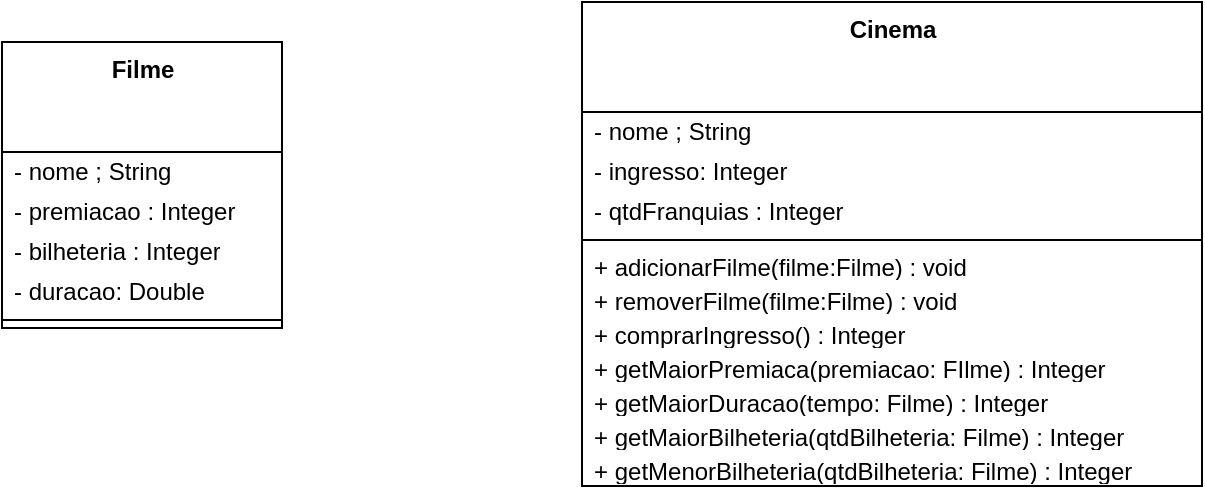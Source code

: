 <mxfile version="17.5.0" type="github">
  <diagram id="ThEkM9ORdjrjRPQTy-0T" name="Page-1">
    <mxGraphModel dx="868" dy="423" grid="1" gridSize="10" guides="1" tooltips="1" connect="1" arrows="1" fold="1" page="1" pageScale="1" pageWidth="827" pageHeight="1169" math="0" shadow="0">
      <root>
        <mxCell id="0" />
        <mxCell id="1" parent="0" />
        <mxCell id="_L86Ak9_L4mIosgFrrMa-2" value="&lt;b&gt;Filme&lt;/b&gt;" style="swimlane;fontStyle=0;align=center;verticalAlign=top;childLayout=stackLayout;horizontal=1;startSize=55;horizontalStack=0;resizeParent=1;resizeParentMax=0;resizeLast=0;collapsible=0;marginBottom=0;html=1;" vertex="1" parent="1">
          <mxGeometry x="80" y="100" width="140" height="143" as="geometry" />
        </mxCell>
        <mxCell id="_L86Ak9_L4mIosgFrrMa-3" value="- nome ; String" style="text;html=1;strokeColor=none;fillColor=none;align=left;verticalAlign=middle;spacingLeft=4;spacingRight=4;overflow=hidden;rotatable=0;points=[[0,0.5],[1,0.5]];portConstraint=eastwest;" vertex="1" parent="_L86Ak9_L4mIosgFrrMa-2">
          <mxGeometry y="55" width="140" height="20" as="geometry" />
        </mxCell>
        <mxCell id="_L86Ak9_L4mIosgFrrMa-4" value="- premiacao : Integer&lt;span style=&quot;white-space: pre&quot;&gt;	&lt;/span&gt;" style="text;html=1;strokeColor=none;fillColor=none;align=left;verticalAlign=middle;spacingLeft=4;spacingRight=4;overflow=hidden;rotatable=0;points=[[0,0.5],[1,0.5]];portConstraint=eastwest;" vertex="1" parent="_L86Ak9_L4mIosgFrrMa-2">
          <mxGeometry y="75" width="140" height="20" as="geometry" />
        </mxCell>
        <mxCell id="_L86Ak9_L4mIosgFrrMa-6" value="- bilheteria : Integer" style="text;html=1;strokeColor=none;fillColor=none;align=left;verticalAlign=middle;spacingLeft=4;spacingRight=4;overflow=hidden;rotatable=0;points=[[0,0.5],[1,0.5]];portConstraint=eastwest;" vertex="1" parent="_L86Ak9_L4mIosgFrrMa-2">
          <mxGeometry y="95" width="140" height="20" as="geometry" />
        </mxCell>
        <mxCell id="_L86Ak9_L4mIosgFrrMa-12" value="- duracao: Double" style="text;html=1;strokeColor=none;fillColor=none;align=left;verticalAlign=middle;spacingLeft=4;spacingRight=4;overflow=hidden;rotatable=0;points=[[0,0.5],[1,0.5]];portConstraint=eastwest;" vertex="1" parent="_L86Ak9_L4mIosgFrrMa-2">
          <mxGeometry y="115" width="140" height="20" as="geometry" />
        </mxCell>
        <mxCell id="_L86Ak9_L4mIosgFrrMa-7" value="" style="line;strokeWidth=1;fillColor=none;align=left;verticalAlign=middle;spacingTop=-1;spacingLeft=3;spacingRight=3;rotatable=0;labelPosition=right;points=[];portConstraint=eastwest;" vertex="1" parent="_L86Ak9_L4mIosgFrrMa-2">
          <mxGeometry y="135" width="140" height="8" as="geometry" />
        </mxCell>
        <mxCell id="_L86Ak9_L4mIosgFrrMa-13" value="&lt;b&gt;Cinema&lt;/b&gt;" style="swimlane;fontStyle=0;align=center;verticalAlign=top;childLayout=stackLayout;horizontal=1;startSize=55;horizontalStack=0;resizeParent=1;resizeParentMax=0;resizeLast=0;collapsible=0;marginBottom=0;html=1;" vertex="1" parent="1">
          <mxGeometry x="370" y="80" width="310" height="242" as="geometry" />
        </mxCell>
        <mxCell id="_L86Ak9_L4mIosgFrrMa-14" value="- nome ; String" style="text;html=1;strokeColor=none;fillColor=none;align=left;verticalAlign=middle;spacingLeft=4;spacingRight=4;overflow=hidden;rotatable=0;points=[[0,0.5],[1,0.5]];portConstraint=eastwest;" vertex="1" parent="_L86Ak9_L4mIosgFrrMa-13">
          <mxGeometry y="55" width="310" height="20" as="geometry" />
        </mxCell>
        <mxCell id="_L86Ak9_L4mIosgFrrMa-15" value="- ingresso: Integer&lt;span style=&quot;white-space: pre&quot;&gt;	&lt;/span&gt;" style="text;html=1;strokeColor=none;fillColor=none;align=left;verticalAlign=middle;spacingLeft=4;spacingRight=4;overflow=hidden;rotatable=0;points=[[0,0.5],[1,0.5]];portConstraint=eastwest;" vertex="1" parent="_L86Ak9_L4mIosgFrrMa-13">
          <mxGeometry y="75" width="310" height="20" as="geometry" />
        </mxCell>
        <mxCell id="_L86Ak9_L4mIosgFrrMa-16" value="- qtdFranquias : Integer" style="text;html=1;strokeColor=none;fillColor=none;align=left;verticalAlign=middle;spacingLeft=4;spacingRight=4;overflow=hidden;rotatable=0;points=[[0,0.5],[1,0.5]];portConstraint=eastwest;" vertex="1" parent="_L86Ak9_L4mIosgFrrMa-13">
          <mxGeometry y="95" width="310" height="20" as="geometry" />
        </mxCell>
        <mxCell id="_L86Ak9_L4mIosgFrrMa-19" value="" style="line;strokeWidth=1;fillColor=none;align=left;verticalAlign=middle;spacingTop=-1;spacingLeft=3;spacingRight=3;rotatable=0;labelPosition=right;points=[];portConstraint=eastwest;" vertex="1" parent="_L86Ak9_L4mIosgFrrMa-13">
          <mxGeometry y="115" width="310" height="8" as="geometry" />
        </mxCell>
        <mxCell id="_L86Ak9_L4mIosgFrrMa-21" value="+ adicionarFilme(filme:Filme) : void" style="text;html=1;strokeColor=none;fillColor=none;align=left;verticalAlign=middle;spacingLeft=4;spacingRight=4;overflow=hidden;rotatable=0;points=[[0,0.5],[1,0.5]];portConstraint=eastwest;" vertex="1" parent="_L86Ak9_L4mIosgFrrMa-13">
          <mxGeometry y="123" width="310" height="17" as="geometry" />
        </mxCell>
        <mxCell id="_L86Ak9_L4mIosgFrrMa-25" value="+ removerFilme(filme:Filme) : void" style="text;html=1;strokeColor=none;fillColor=none;align=left;verticalAlign=middle;spacingLeft=4;spacingRight=4;overflow=hidden;rotatable=0;points=[[0,0.5],[1,0.5]];portConstraint=eastwest;" vertex="1" parent="_L86Ak9_L4mIosgFrrMa-13">
          <mxGeometry y="140" width="310" height="17" as="geometry" />
        </mxCell>
        <mxCell id="_L86Ak9_L4mIosgFrrMa-26" value="+ comprarIngresso() : Integer" style="text;html=1;strokeColor=none;fillColor=none;align=left;verticalAlign=middle;spacingLeft=4;spacingRight=4;overflow=hidden;rotatable=0;points=[[0,0.5],[1,0.5]];portConstraint=eastwest;" vertex="1" parent="_L86Ak9_L4mIosgFrrMa-13">
          <mxGeometry y="157" width="310" height="17" as="geometry" />
        </mxCell>
        <mxCell id="_L86Ak9_L4mIosgFrrMa-27" value="+ getMaiorPremiaca(premiacao: FIlme) : Integer" style="text;html=1;strokeColor=none;fillColor=none;align=left;verticalAlign=middle;spacingLeft=4;spacingRight=4;overflow=hidden;rotatable=0;points=[[0,0.5],[1,0.5]];portConstraint=eastwest;" vertex="1" parent="_L86Ak9_L4mIosgFrrMa-13">
          <mxGeometry y="174" width="310" height="17" as="geometry" />
        </mxCell>
        <mxCell id="_L86Ak9_L4mIosgFrrMa-28" value="+ getMaiorDuracao(tempo: Filme) : Integer" style="text;html=1;strokeColor=none;fillColor=none;align=left;verticalAlign=middle;spacingLeft=4;spacingRight=4;overflow=hidden;rotatable=0;points=[[0,0.5],[1,0.5]];portConstraint=eastwest;" vertex="1" parent="_L86Ak9_L4mIosgFrrMa-13">
          <mxGeometry y="191" width="310" height="17" as="geometry" />
        </mxCell>
        <mxCell id="_L86Ak9_L4mIosgFrrMa-29" value="+ getMaiorBilheteria(qtdBilheteria: Filme) : Integer" style="text;html=1;strokeColor=none;fillColor=none;align=left;verticalAlign=middle;spacingLeft=4;spacingRight=4;overflow=hidden;rotatable=0;points=[[0,0.5],[1,0.5]];portConstraint=eastwest;" vertex="1" parent="_L86Ak9_L4mIosgFrrMa-13">
          <mxGeometry y="208" width="310" height="17" as="geometry" />
        </mxCell>
        <mxCell id="_L86Ak9_L4mIosgFrrMa-30" value="+ getMenorBilheteria(qtdBilheteria: Filme) : Integer" style="text;html=1;strokeColor=none;fillColor=none;align=left;verticalAlign=middle;spacingLeft=4;spacingRight=4;overflow=hidden;rotatable=0;points=[[0,0.5],[1,0.5]];portConstraint=eastwest;" vertex="1" parent="_L86Ak9_L4mIosgFrrMa-13">
          <mxGeometry y="225" width="310" height="17" as="geometry" />
        </mxCell>
      </root>
    </mxGraphModel>
  </diagram>
</mxfile>

